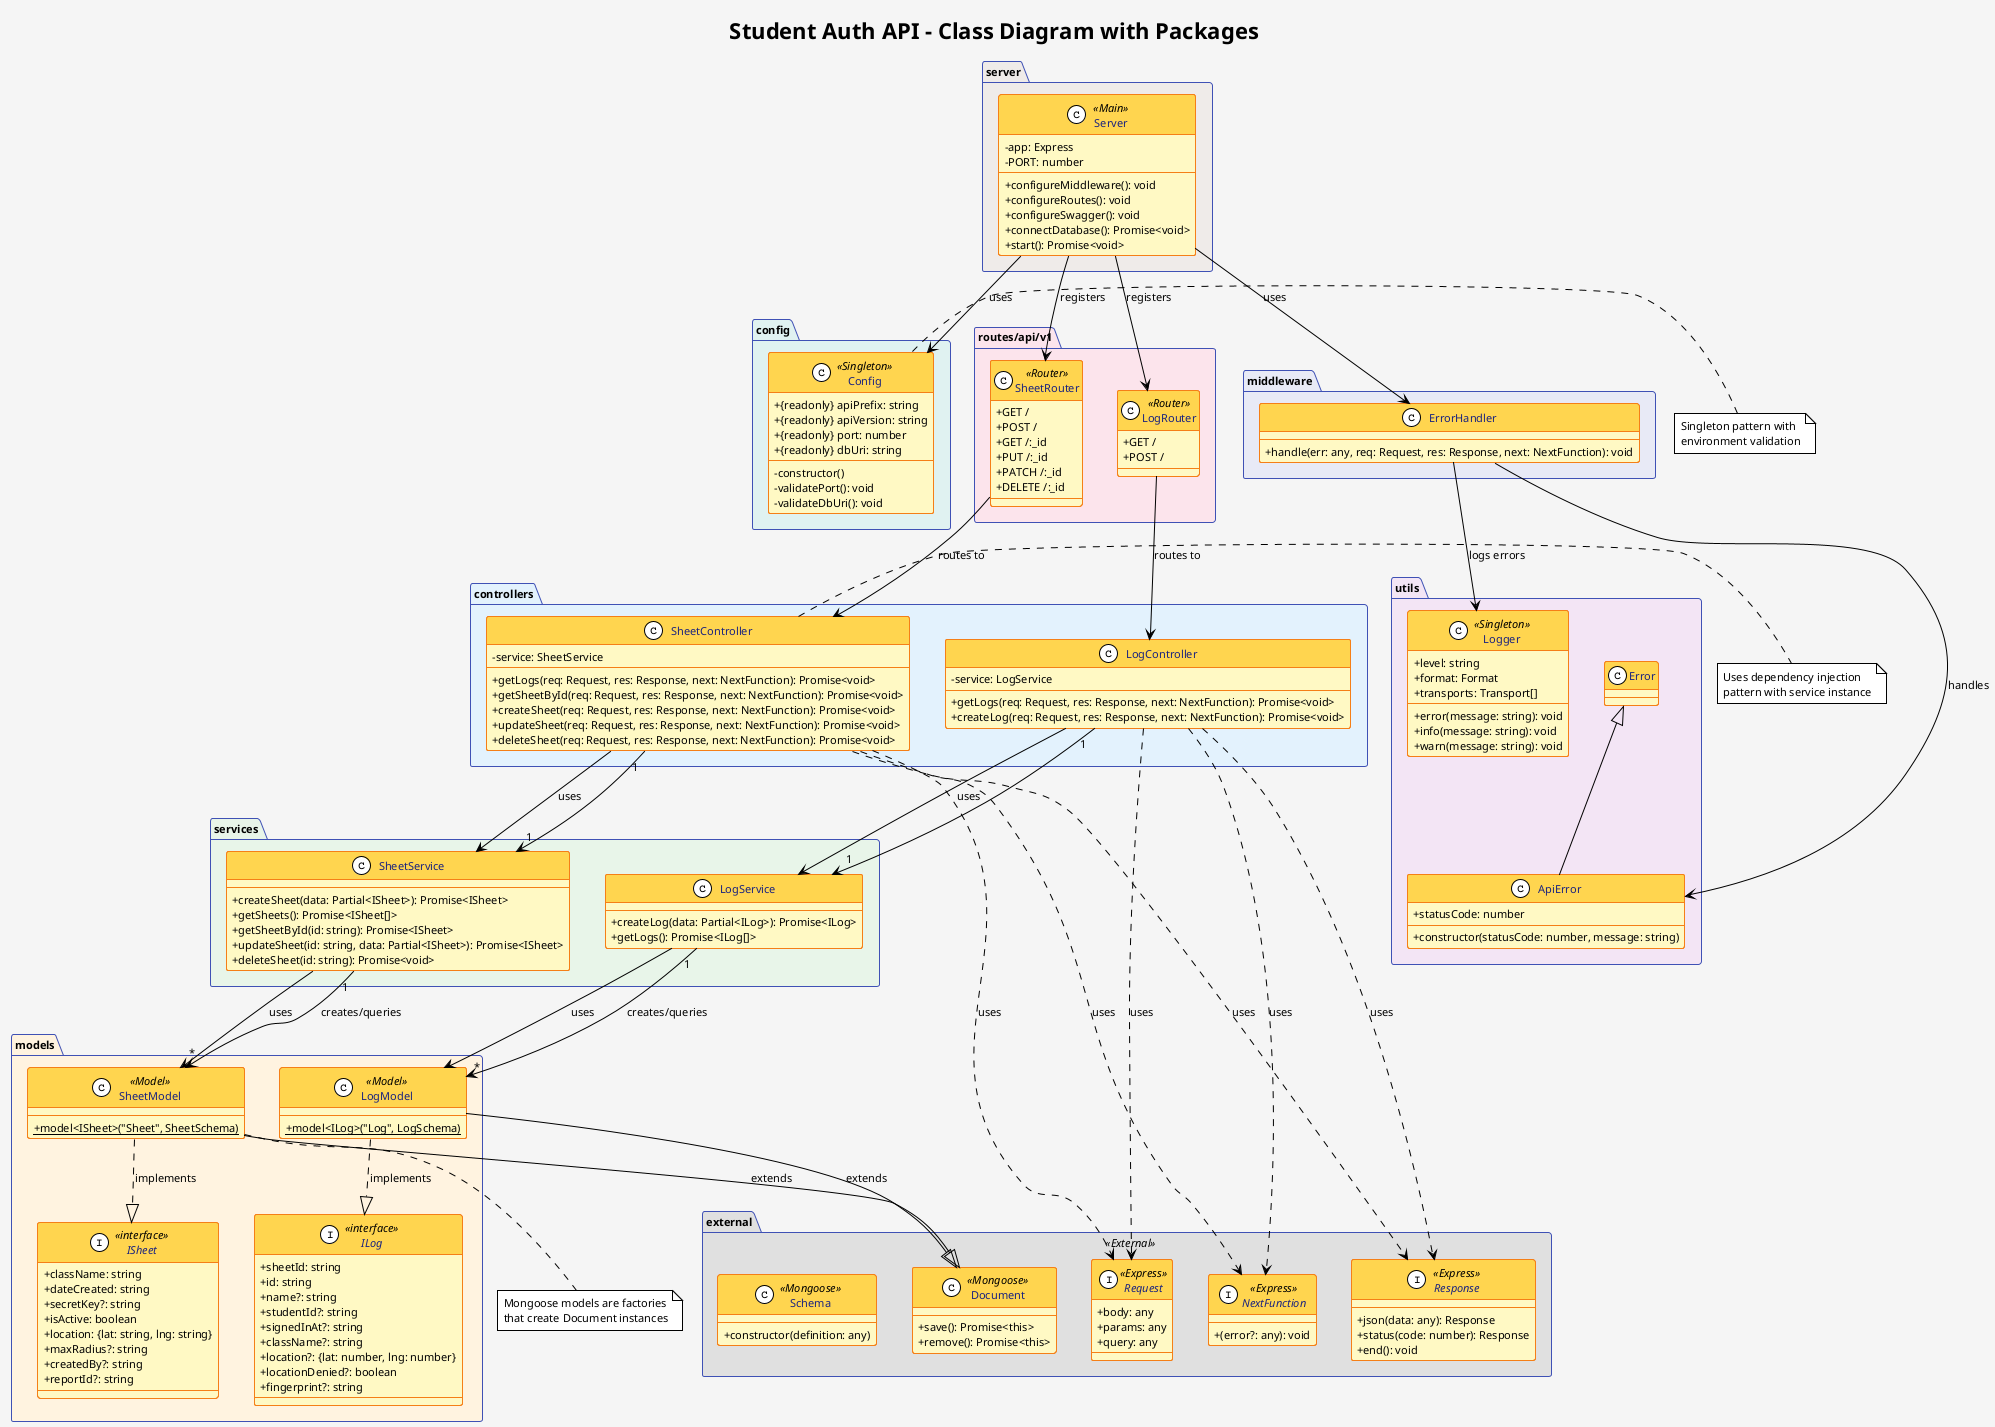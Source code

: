 @startuml Student_Auth_API_Class_Diagram
!theme plain
skinparam classAttributeIconSize 0
skinparam defaultFontName Arial
skinparam defaultFontSize 11
skinparam backgroundColor #F5F5F5
skinparam class {
    BackgroundColor #FFF9C4
    BorderColor #F57F17
    FontColor #1A237E
    HeaderBackgroundColor #FFD54F
}
skinparam package {
    BackgroundColor #E8EAF6
    BorderColor #3F51B5
}
skinparam stereotype {
    CBackgroundColor #C5CAE9
    EBackgroundColor #B39DDB
    IBackgroundColor #9FA8DA
}

title Student Auth API - Class Diagram with Packages

' Controllers Package
package "controllers" #E3F2FD {
    class SheetController {
        - service: SheetService
        + getLogs(req: Request, res: Response, next: NextFunction): Promise<void>
        + getSheetById(req: Request, res: Response, next: NextFunction): Promise<void>
        + createSheet(req: Request, res: Response, next: NextFunction): Promise<void>
        + updateSheet(req: Request, res: Response, next: NextFunction): Promise<void>
        + deleteSheet(req: Request, res: Response, next: NextFunction): Promise<void>
    }

    class LogController {
        - service: LogService
        + getLogs(req: Request, res: Response, next: NextFunction): Promise<void>
        + createLog(req: Request, res: Response, next: NextFunction): Promise<void>
    }
}

' Services Package
package "services" #E8F5E9 {
    class SheetService {
        + createSheet(data: Partial<ISheet>): Promise<ISheet>
        + getSheets(): Promise<ISheet[]>
        + getSheetById(id: string): Promise<ISheet>
        + updateSheet(id: string, data: Partial<ISheet>): Promise<ISheet>
        + deleteSheet(id: string): Promise<void>
    }

    class LogService {
        + createLog(data: Partial<ILog>): Promise<ILog>
        + getLogs(): Promise<ILog[]>
    }
}

' Models Package
package "models" #FFF3E0 {
    interface ISheet <<interface>> {
        + className: string
        + dateCreated: string
        + secretKey?: string
        + isActive: boolean
        + location: {lat: string, lng: string}
        + maxRadius?: string
        + createdBy?: string
        + reportId?: string
    }

    interface ILog <<interface>> {
        + sheetId: string
        + id: string
        + name?: string
        + studentId?: string
        + signedInAt?: string
        + className?: string
        + location?: {lat: number, lng: number}
        + locationDenied?: boolean
        + fingerprint?: string
    }

    class SheetModel <<Model>> {
        {static} + model<ISheet>("Sheet", SheetSchema)
    }

    class LogModel <<Model>> {
        {static} + model<ILog>("Log", LogSchema)
    }
}

' Routes Package
package "routes/api/v1" #FCE4EC {
    class SheetRouter <<Router>> {
        + GET /
        + POST /
        + GET /:_id
        + PUT /:_id
        + PATCH /:_id
        + DELETE /:_id
    }

    class LogRouter <<Router>> {
        + GET /
        + POST /
    }
}

' Utils Package
package "utils" #F3E5F5 {
    class ApiError extends Error {
        + statusCode: number
        + constructor(statusCode: number, message: string)
    }

    class Logger <<Singleton>> {
        + level: string
        + format: Format
        + transports: Transport[]
        + error(message: string): void
        + info(message: string): void
        + warn(message: string): void
    }
}

' Middleware Package
package "middleware" #E8EAF6 {
    class ErrorHandler {
        + handle(err: any, req: Request, res: Response, next: NextFunction): void
    }
}

' Config Package
package "config" #E0F2F1 {
    class Config <<Singleton>> {
        + {readonly} apiPrefix: string
        + {readonly} apiVersion: string
        + {readonly} port: number
        + {readonly} dbUri: string
        - constructor()
        - validatePort(): void
        - validateDbUri(): void
    }
}

' Server Package
package "server" #EFEBE9 {
    class Server <<Main>> {
        - app: Express
        - PORT: number
        + configureMiddleware(): void
        + configureRoutes(): void
        + configureSwagger(): void
        + connectDatabase(): Promise<void>
        + start(): Promise<void>
    }
}

' External Dependencies (simplified)
package "external" <<External>> #E0E0E0 {
    interface Request <<Express>> {
        + body: any
        + params: any
        + query: any
    }

    interface Response <<Express>> {
        + json(data: any): Response
        + status(code: number): Response
        + end(): void
    }

    interface NextFunction <<Express>> {
        + (error?: any): void
    }

    class Document <<Mongoose>> {
        + save(): Promise<this>
        + remove(): Promise<this>
    }

    class Schema <<Mongoose>> {
        + constructor(definition: any)
    }
}

' Relationships - Dependency/Usage
SheetController --> SheetService : uses
LogController --> LogService : uses

SheetService --> SheetModel : uses
LogService --> LogModel : uses

SheetModel ..|> ISheet : implements
LogModel ..|> ILog : implements

SheetModel --|> Document : extends
LogModel --|> Document : extends

SheetRouter --> SheetController : routes to
LogRouter --> LogController : routes to

ErrorHandler --> Logger : logs errors
ErrorHandler --> ApiError : handles

SheetController ..> Request : uses
SheetController ..> Response : uses
SheetController ..> NextFunction : uses
LogController ..> Request : uses
LogController ..> Response : uses
LogController ..> NextFunction : uses

Server --> SheetRouter : registers
Server --> LogRouter : registers
Server --> ErrorHandler : uses
Server --> Config : uses

' Notes for key patterns
note right of SheetController
    Uses dependency injection
    pattern with service instance
end note

note left of Config
    Singleton pattern with
    environment validation
end note

note bottom of SheetModel
    Mongoose models are factories
    that create Document instances
end note

' Cardinality
SheetController "1" --> "1" SheetService
LogController "1" --> "1" LogService
SheetService "1" --> "*" SheetModel : creates/queries
LogService "1" --> "*" LogModel : creates/queries

@enduml